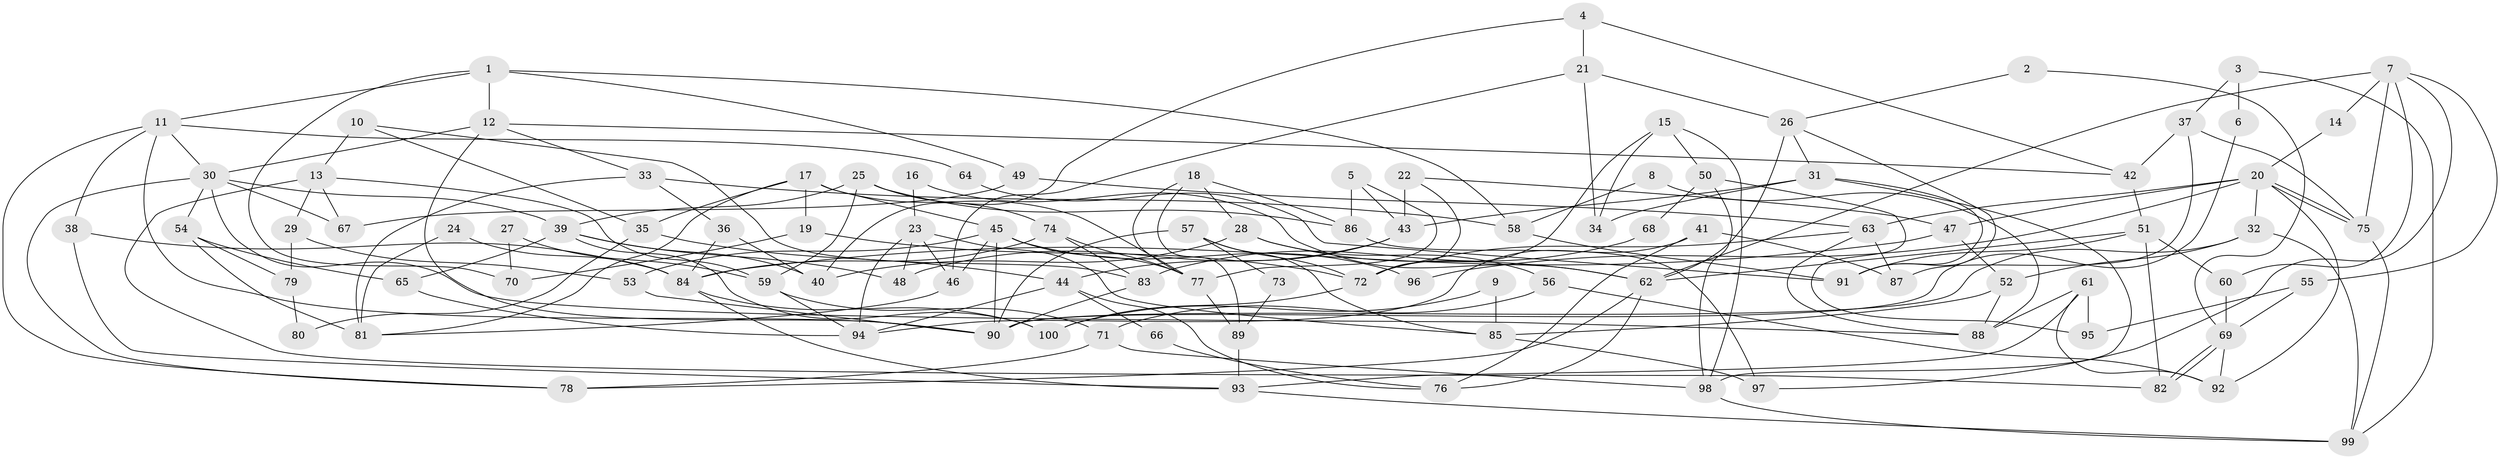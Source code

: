 // Generated by graph-tools (version 1.1) at 2025/15/03/09/25 04:15:20]
// undirected, 100 vertices, 200 edges
graph export_dot {
graph [start="1"]
  node [color=gray90,style=filled];
  1;
  2;
  3;
  4;
  5;
  6;
  7;
  8;
  9;
  10;
  11;
  12;
  13;
  14;
  15;
  16;
  17;
  18;
  19;
  20;
  21;
  22;
  23;
  24;
  25;
  26;
  27;
  28;
  29;
  30;
  31;
  32;
  33;
  34;
  35;
  36;
  37;
  38;
  39;
  40;
  41;
  42;
  43;
  44;
  45;
  46;
  47;
  48;
  49;
  50;
  51;
  52;
  53;
  54;
  55;
  56;
  57;
  58;
  59;
  60;
  61;
  62;
  63;
  64;
  65;
  66;
  67;
  68;
  69;
  70;
  71;
  72;
  73;
  74;
  75;
  76;
  77;
  78;
  79;
  80;
  81;
  82;
  83;
  84;
  85;
  86;
  87;
  88;
  89;
  90;
  91;
  92;
  93;
  94;
  95;
  96;
  97;
  98;
  99;
  100;
  1 -- 58;
  1 -- 12;
  1 -- 11;
  1 -- 49;
  1 -- 70;
  2 -- 26;
  2 -- 69;
  3 -- 99;
  3 -- 37;
  3 -- 6;
  4 -- 21;
  4 -- 40;
  4 -- 42;
  5 -- 77;
  5 -- 43;
  5 -- 86;
  6 -- 90;
  7 -- 62;
  7 -- 75;
  7 -- 14;
  7 -- 55;
  7 -- 60;
  7 -- 97;
  8 -- 58;
  8 -- 88;
  9 -- 100;
  9 -- 85;
  10 -- 13;
  10 -- 83;
  10 -- 35;
  11 -- 90;
  11 -- 30;
  11 -- 38;
  11 -- 64;
  11 -- 78;
  12 -- 30;
  12 -- 42;
  12 -- 33;
  12 -- 90;
  13 -- 67;
  13 -- 59;
  13 -- 29;
  13 -- 82;
  14 -- 20;
  15 -- 50;
  15 -- 72;
  15 -- 34;
  15 -- 98;
  16 -- 62;
  16 -- 23;
  17 -- 45;
  17 -- 77;
  17 -- 19;
  17 -- 35;
  17 -- 81;
  18 -- 86;
  18 -- 28;
  18 -- 77;
  18 -- 89;
  19 -- 72;
  19 -- 70;
  20 -- 92;
  20 -- 75;
  20 -- 75;
  20 -- 32;
  20 -- 47;
  20 -- 63;
  20 -- 96;
  21 -- 26;
  21 -- 34;
  21 -- 46;
  22 -- 43;
  22 -- 47;
  22 -- 72;
  23 -- 94;
  23 -- 46;
  23 -- 48;
  23 -- 85;
  24 -- 81;
  24 -- 84;
  25 -- 74;
  25 -- 39;
  25 -- 59;
  25 -- 86;
  26 -- 91;
  26 -- 62;
  26 -- 31;
  27 -- 70;
  27 -- 59;
  28 -- 40;
  28 -- 62;
  28 -- 56;
  29 -- 53;
  29 -- 79;
  30 -- 88;
  30 -- 39;
  30 -- 54;
  30 -- 67;
  30 -- 78;
  31 -- 43;
  31 -- 34;
  31 -- 91;
  31 -- 98;
  32 -- 99;
  32 -- 52;
  32 -- 90;
  33 -- 81;
  33 -- 36;
  33 -- 58;
  35 -- 44;
  35 -- 80;
  36 -- 84;
  36 -- 40;
  37 -- 42;
  37 -- 75;
  37 -- 87;
  38 -- 93;
  38 -- 84;
  39 -- 100;
  39 -- 40;
  39 -- 48;
  39 -- 65;
  41 -- 76;
  41 -- 87;
  41 -- 94;
  42 -- 51;
  43 -- 44;
  43 -- 48;
  44 -- 94;
  44 -- 66;
  44 -- 76;
  45 -- 46;
  45 -- 90;
  45 -- 53;
  45 -- 77;
  45 -- 96;
  46 -- 81;
  47 -- 52;
  47 -- 84;
  49 -- 63;
  49 -- 67;
  50 -- 98;
  50 -- 95;
  50 -- 68;
  51 -- 82;
  51 -- 60;
  51 -- 62;
  51 -- 91;
  52 -- 85;
  52 -- 88;
  53 -- 90;
  54 -- 65;
  54 -- 79;
  54 -- 81;
  55 -- 69;
  55 -- 95;
  56 -- 71;
  56 -- 92;
  57 -- 85;
  57 -- 90;
  57 -- 72;
  57 -- 73;
  58 -- 91;
  59 -- 71;
  59 -- 94;
  60 -- 69;
  61 -- 88;
  61 -- 93;
  61 -- 92;
  61 -- 95;
  62 -- 78;
  62 -- 76;
  63 -- 72;
  63 -- 87;
  63 -- 88;
  64 -- 91;
  65 -- 94;
  66 -- 76;
  68 -- 83;
  69 -- 92;
  69 -- 82;
  69 -- 82;
  71 -- 98;
  71 -- 78;
  72 -- 100;
  73 -- 89;
  74 -- 77;
  74 -- 84;
  74 -- 83;
  75 -- 99;
  77 -- 89;
  79 -- 80;
  83 -- 90;
  84 -- 93;
  84 -- 100;
  85 -- 97;
  86 -- 97;
  89 -- 93;
  93 -- 99;
  98 -- 99;
}
